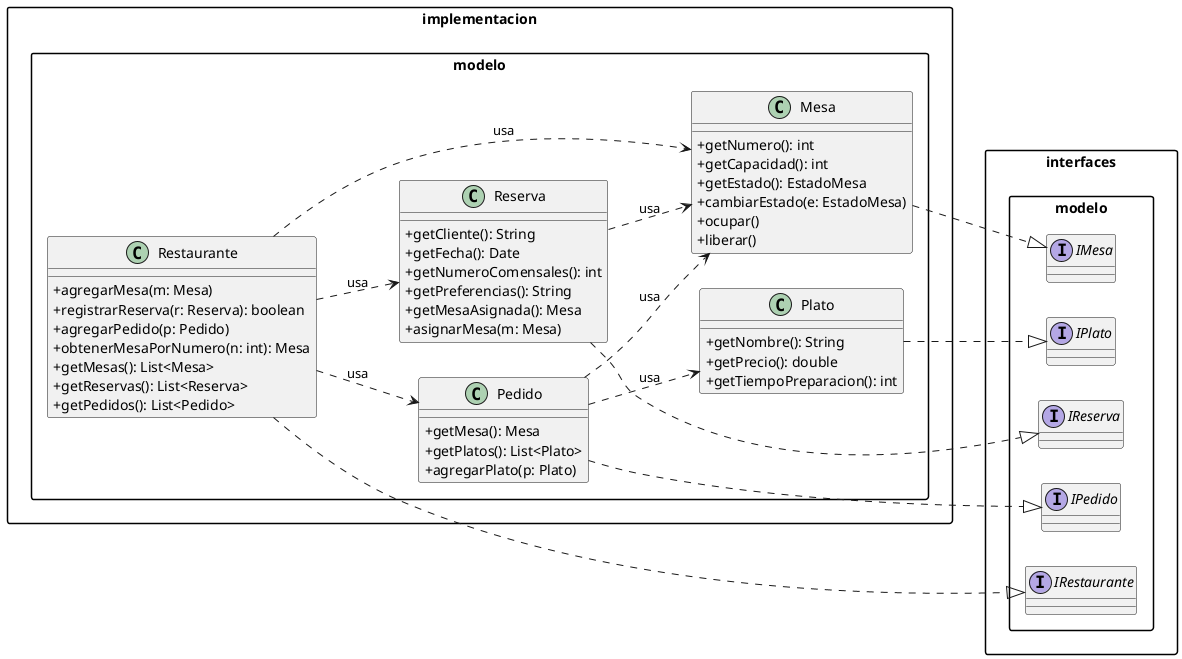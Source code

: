 @startuml
skinparam classAttributeIconSize 0
skinparam packageStyle rectangle
left to right direction

' Paquete de clases de implementación
package "implementacion.modelo" {
    class Restaurante {
        +agregarMesa(m: Mesa)
        +registrarReserva(r: Reserva): boolean
        +agregarPedido(p: Pedido)
        +obtenerMesaPorNumero(n: int): Mesa
        +getMesas(): List<Mesa>
        +getReservas(): List<Reserva>
        +getPedidos(): List<Pedido>
    }

    class Mesa {
        +getNumero(): int
        +getCapacidad(): int
        +getEstado(): EstadoMesa
        +cambiarEstado(e: EstadoMesa)
        +ocupar()
        +liberar()
    }

    class Reserva {
        +getCliente(): String
        +getFecha(): Date
        +getNumeroComensales(): int
        +getPreferencias(): String
        +getMesaAsignada(): Mesa
        +asignarMesa(m: Mesa)
    }

    class Pedido {
        +getMesa(): Mesa
        +getPlatos(): List<Plato>
        +agregarPlato(p: Plato)
    }

    class Plato {
        +getNombre(): String
        +getPrecio(): double
        +getTiempoPreparacion(): int
    }
}

' Paquete de interfaces, agrupadas horizontalmente
package "interfaces.modelo" {
    interface IRestaurante
    interface IMesa
    interface IReserva
    interface IPedido
    interface IPlato
}

' Relaciones entre clases
Restaurante ..> Mesa : usa
Restaurante ..> Reserva : usa
Restaurante ..> Pedido : usa
Reserva ..> Mesa : usa
Pedido ..> Mesa : usa
Pedido ..> Plato : usa

' Implementaciones de interfaces (dotted line inheritance)
Restaurante ..|> IRestaurante
Mesa ..|> IMesa
Reserva ..|> IReserva
Pedido ..|> IPedido
Plato ..|> IPlato
@enduml
